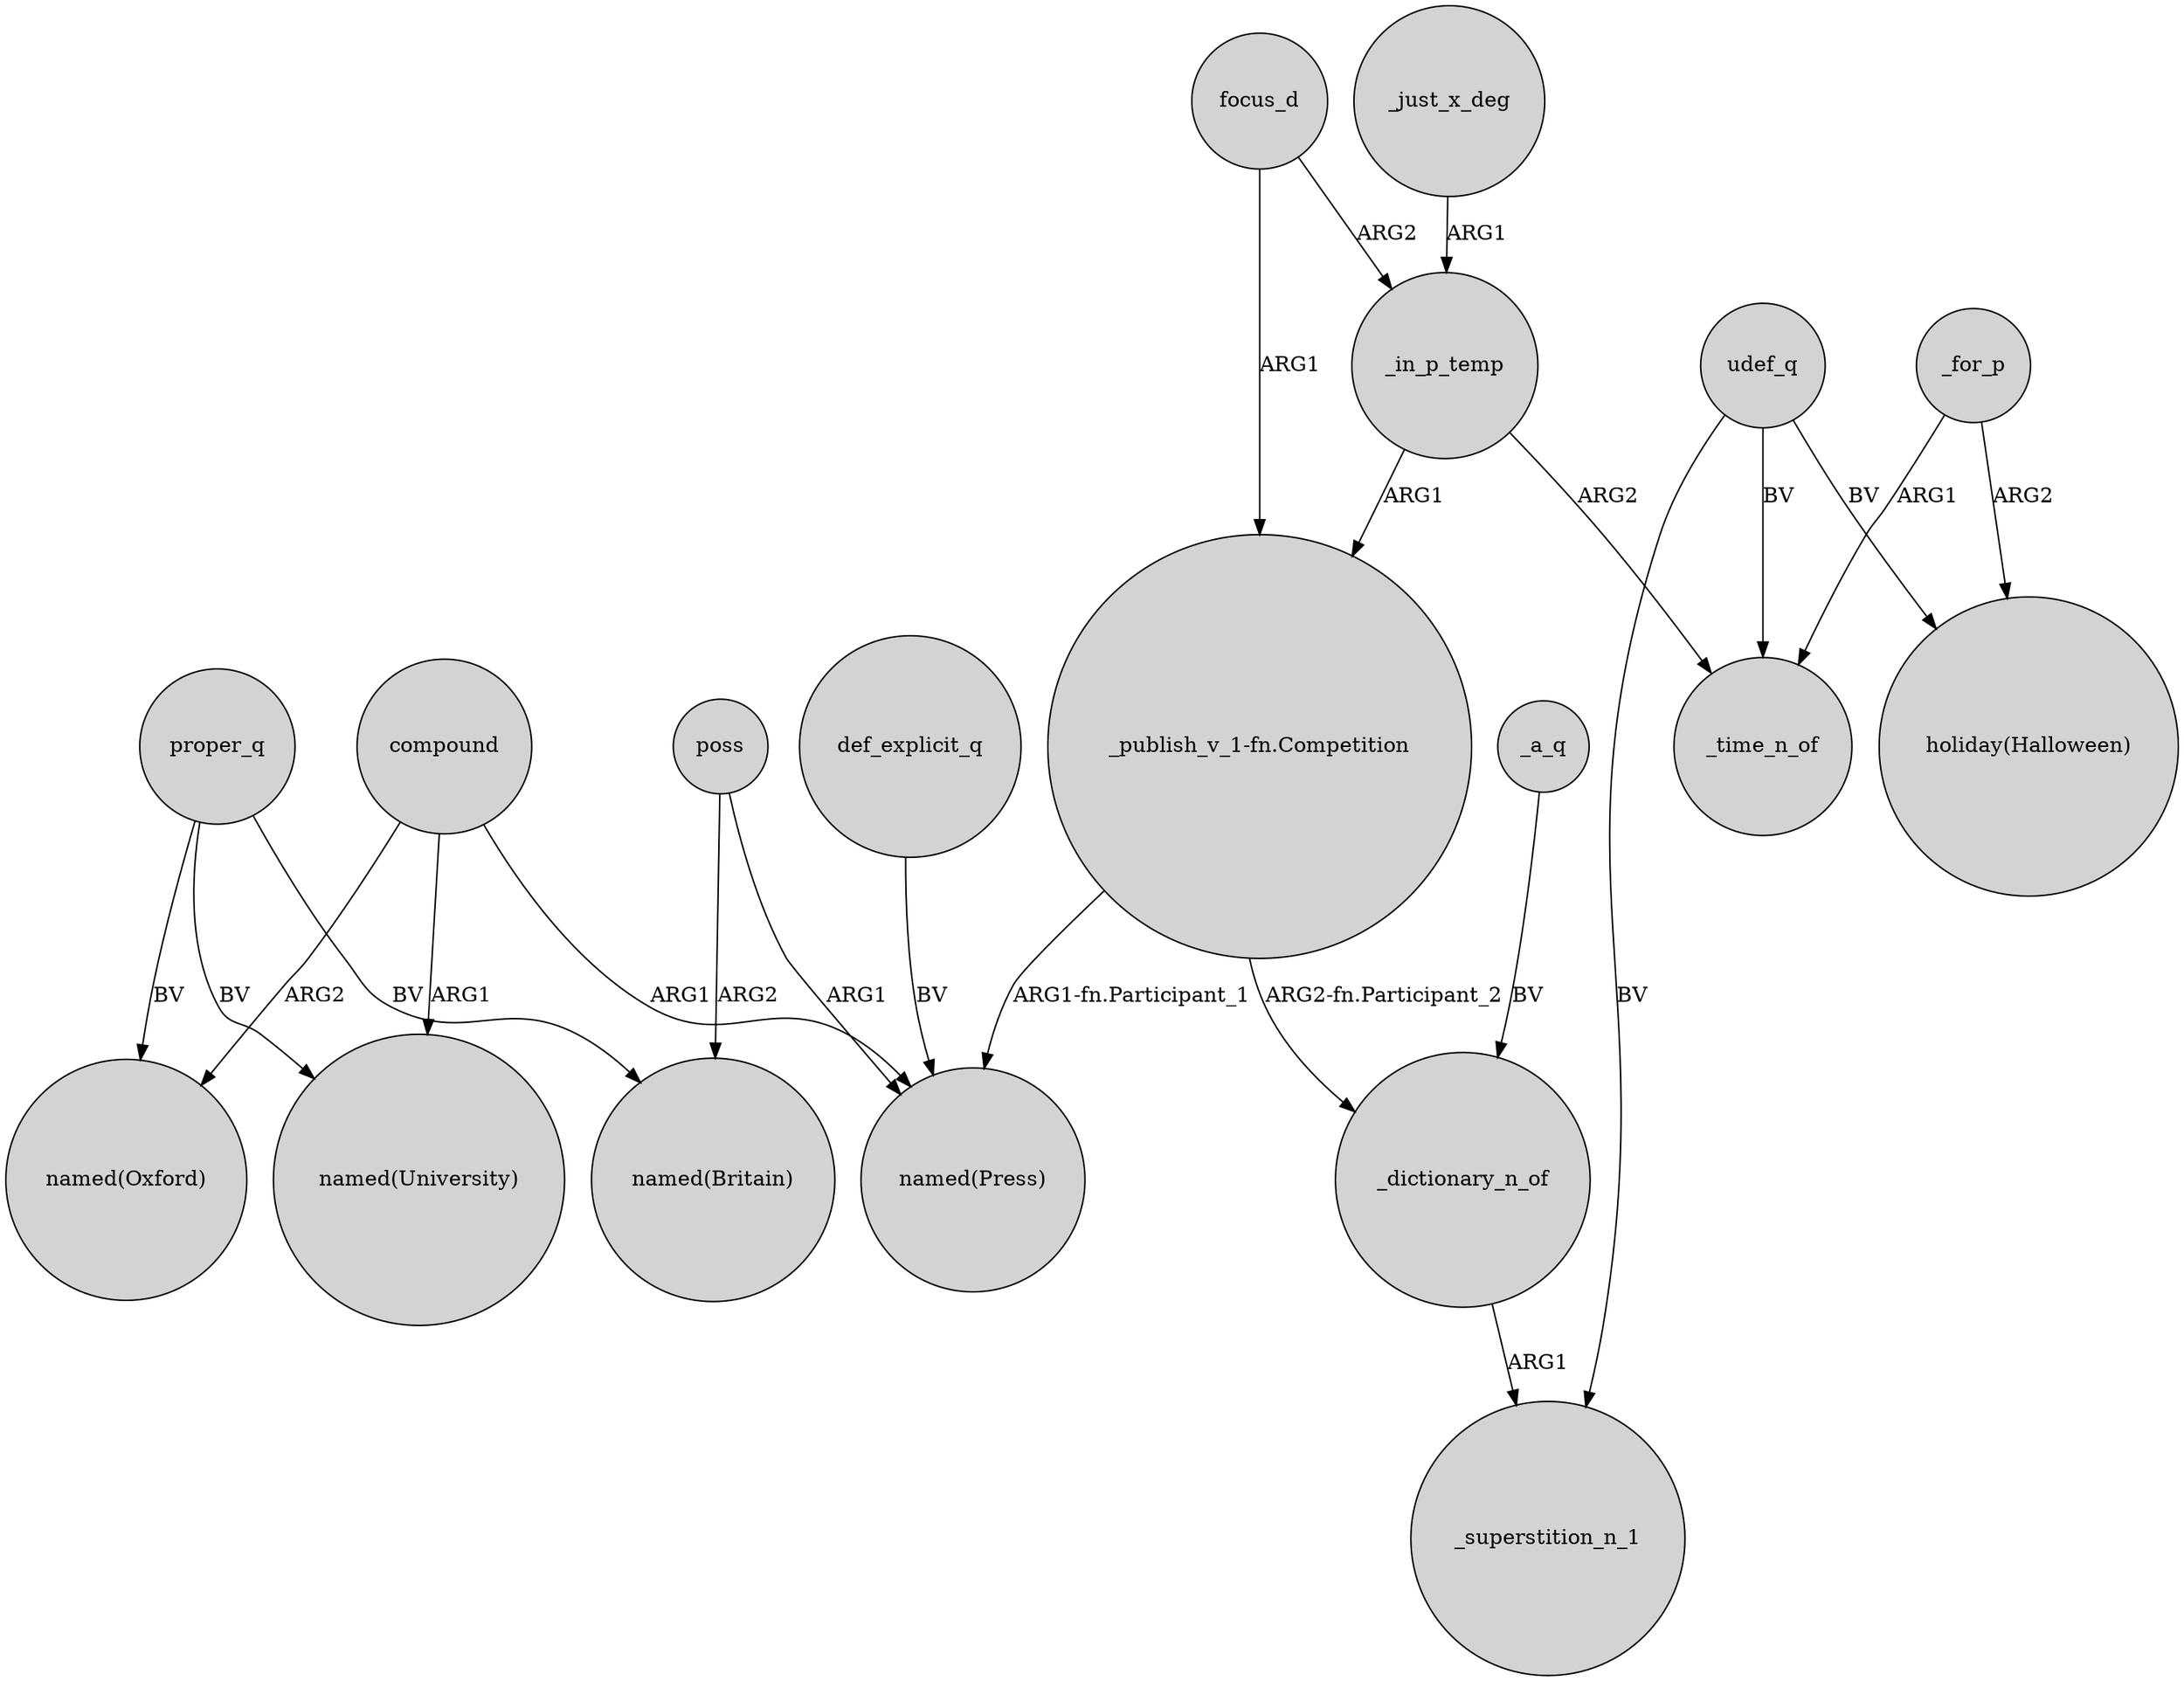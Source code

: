 digraph {
	node [shape=circle style=filled]
	proper_q -> "named(Oxford)" [label=BV]
	"_publish_v_1-fn.Competition" -> _dictionary_n_of [label="ARG2-fn.Participant_2"]
	udef_q -> _time_n_of [label=BV]
	proper_q -> "named(University)" [label=BV]
	_in_p_temp -> _time_n_of [label=ARG2]
	_just_x_deg -> _in_p_temp [label=ARG1]
	compound -> "named(Oxford)" [label=ARG2]
	poss -> "named(Britain)" [label=ARG2]
	_for_p -> "holiday(Halloween)" [label=ARG2]
	udef_q -> _superstition_n_1 [label=BV]
	focus_d -> "_publish_v_1-fn.Competition" [label=ARG1]
	"_publish_v_1-fn.Competition" -> "named(Press)" [label="ARG1-fn.Participant_1"]
	_a_q -> _dictionary_n_of [label=BV]
	proper_q -> "named(Britain)" [label=BV]
	udef_q -> "holiday(Halloween)" [label=BV]
	focus_d -> _in_p_temp [label=ARG2]
	_for_p -> _time_n_of [label=ARG1]
	_dictionary_n_of -> _superstition_n_1 [label=ARG1]
	compound -> "named(Press)" [label=ARG1]
	compound -> "named(University)" [label=ARG1]
	_in_p_temp -> "_publish_v_1-fn.Competition" [label=ARG1]
	def_explicit_q -> "named(Press)" [label=BV]
	poss -> "named(Press)" [label=ARG1]
}
